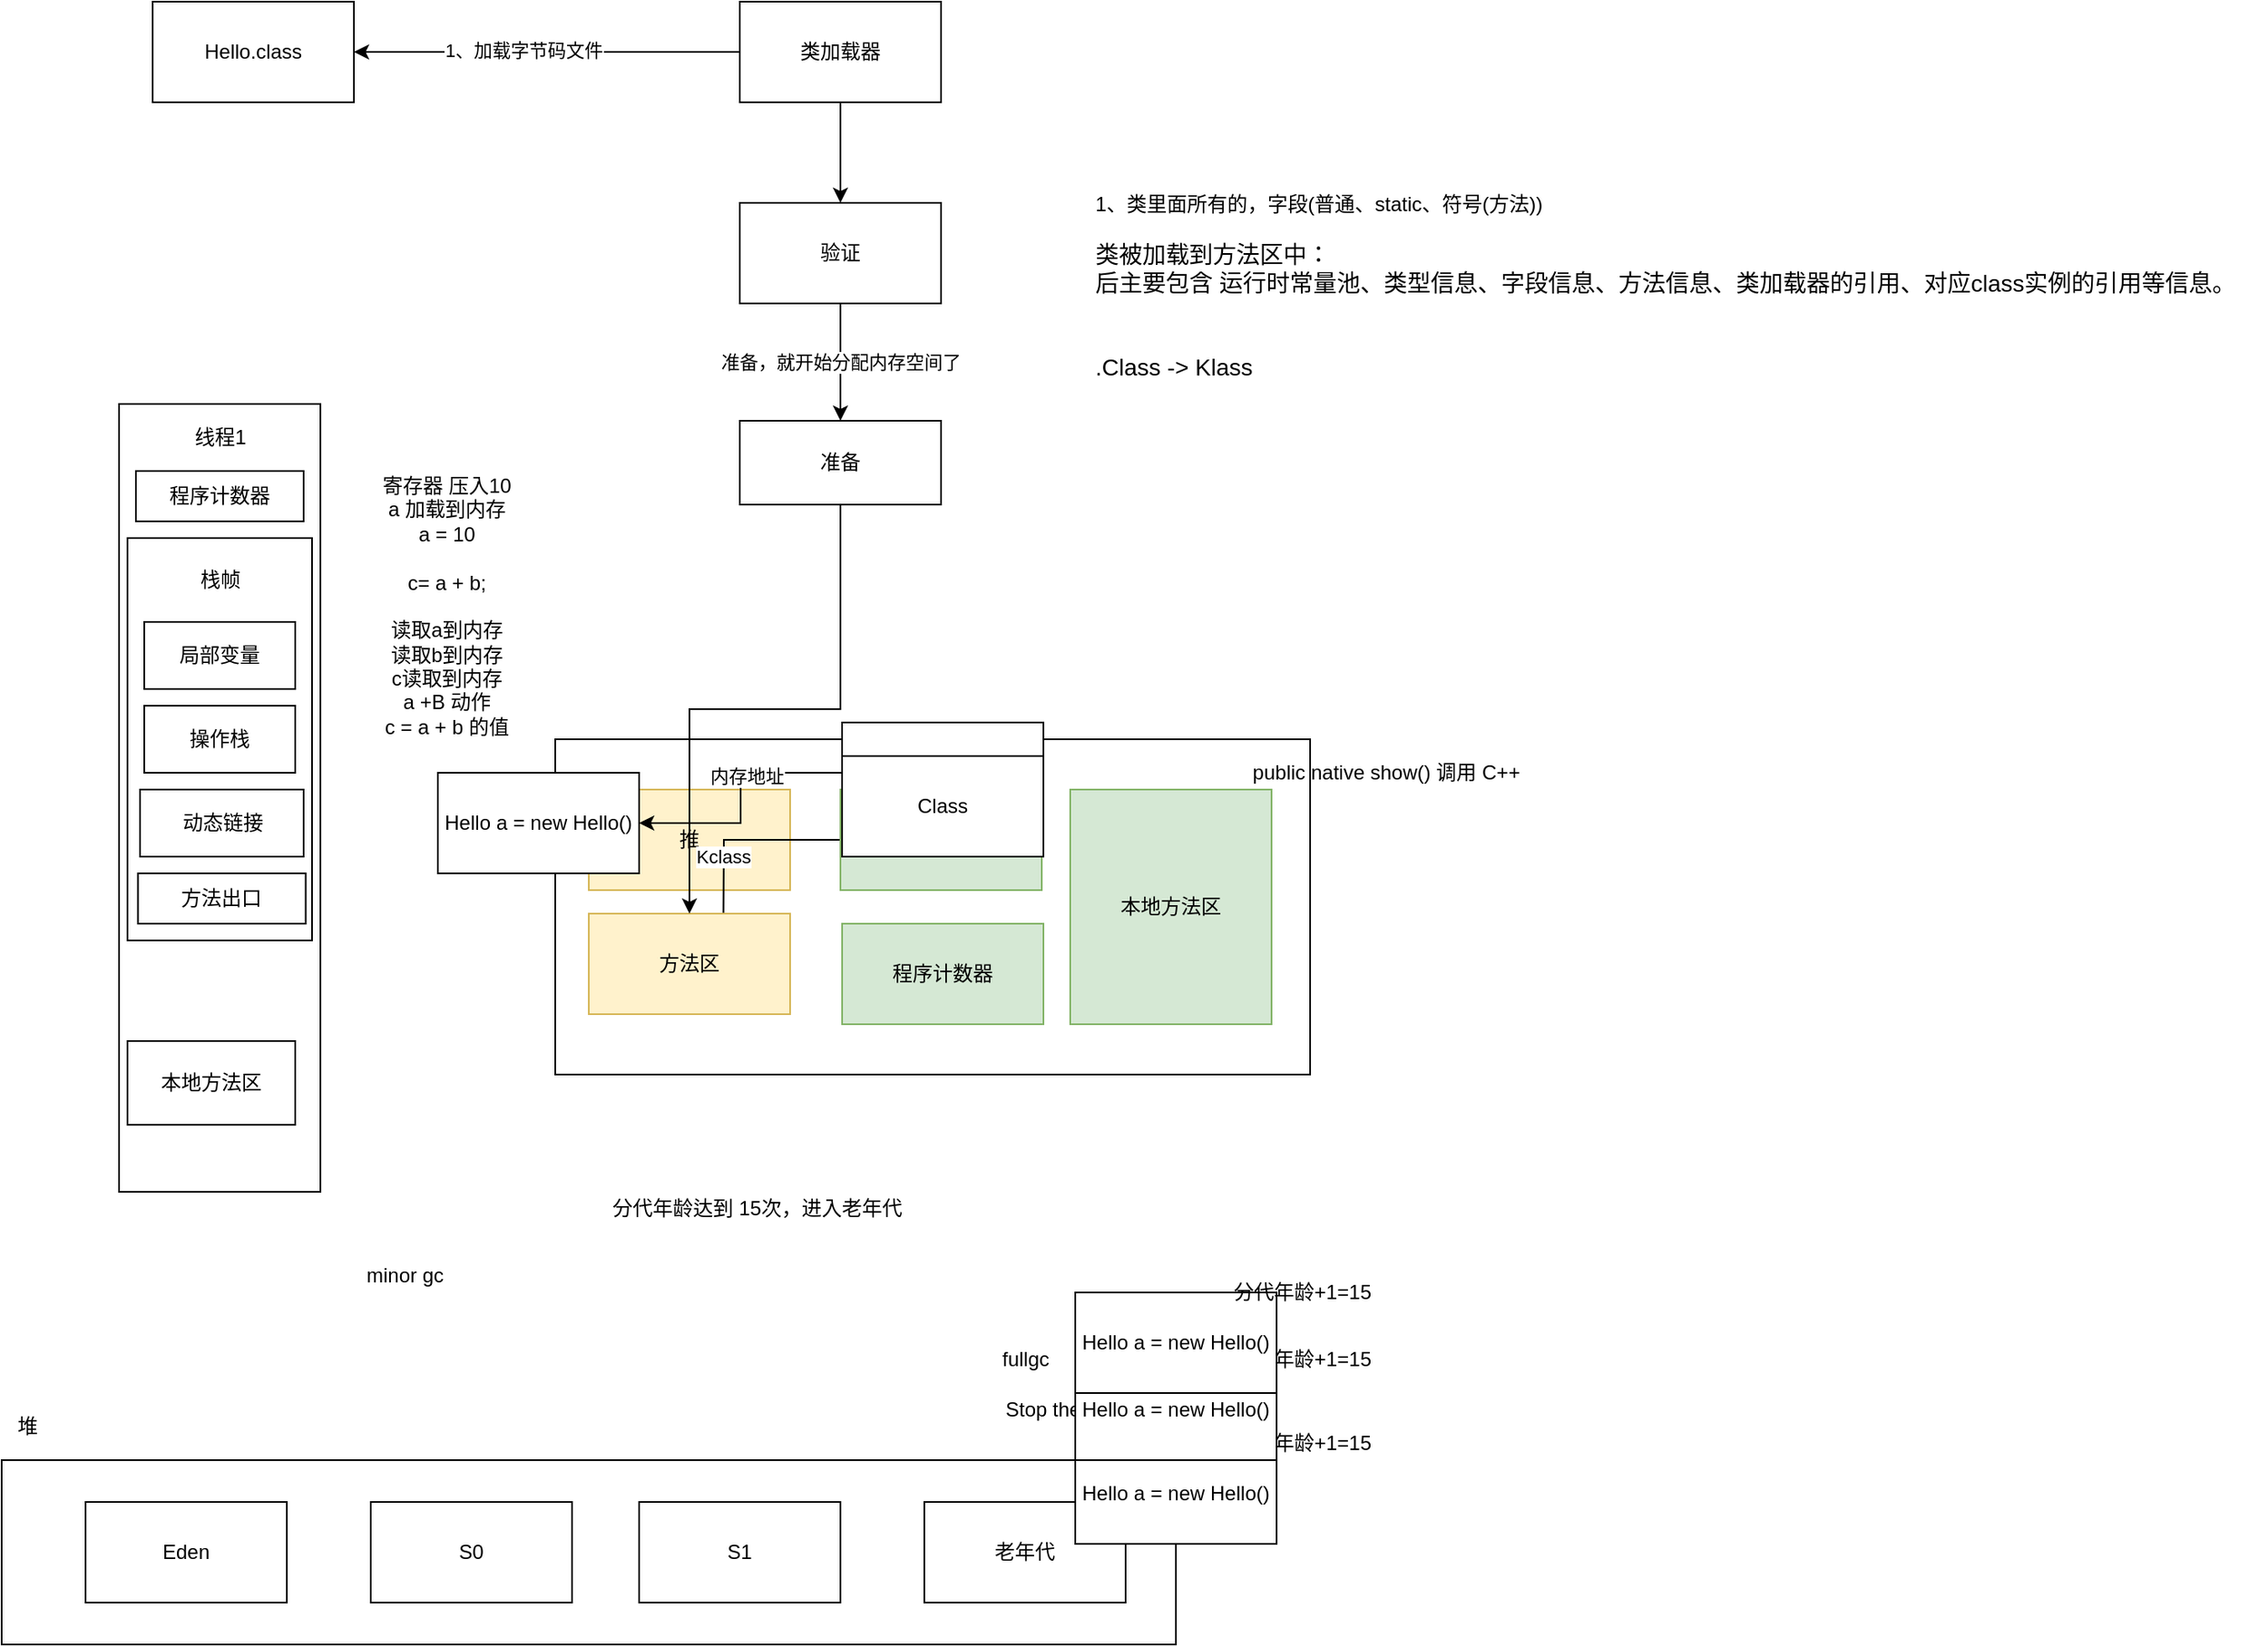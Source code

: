 <mxfile version="14.5.3" type="github">
  <diagram id="bEX31efKxSJHf-s3sODm" name="第 1 页">
    <mxGraphModel dx="1127" dy="771" grid="1" gridSize="10" guides="1" tooltips="1" connect="1" arrows="1" fold="1" page="1" pageScale="1" pageWidth="827" pageHeight="1169" math="0" shadow="0">
      <root>
        <mxCell id="0" />
        <mxCell id="1" parent="0" />
        <mxCell id="VjYMC8rWytREGVeJ94fa-9" value="Hello.class" style="whiteSpace=wrap;html=1;" vertex="1" parent="1">
          <mxGeometry x="210" y="20" width="120" height="60" as="geometry" />
        </mxCell>
        <mxCell id="VjYMC8rWytREGVeJ94fa-11" style="edgeStyle=orthogonalEdgeStyle;rounded=0;orthogonalLoop=1;jettySize=auto;html=1;entryX=1;entryY=0.5;entryDx=0;entryDy=0;" edge="1" parent="1" source="VjYMC8rWytREGVeJ94fa-10" target="VjYMC8rWytREGVeJ94fa-9">
          <mxGeometry relative="1" as="geometry" />
        </mxCell>
        <mxCell id="VjYMC8rWytREGVeJ94fa-12" value="1、加载字节码文件" style="edgeLabel;html=1;align=center;verticalAlign=middle;resizable=0;points=[];" vertex="1" connectable="0" parent="VjYMC8rWytREGVeJ94fa-11">
          <mxGeometry x="0.127" y="-1" relative="1" as="geometry">
            <mxPoint as="offset" />
          </mxGeometry>
        </mxCell>
        <mxCell id="VjYMC8rWytREGVeJ94fa-17" value="" style="edgeStyle=orthogonalEdgeStyle;rounded=0;orthogonalLoop=1;jettySize=auto;html=1;" edge="1" parent="1" source="VjYMC8rWytREGVeJ94fa-10" target="VjYMC8rWytREGVeJ94fa-14">
          <mxGeometry relative="1" as="geometry" />
        </mxCell>
        <mxCell id="VjYMC8rWytREGVeJ94fa-10" value="类加载器" style="whiteSpace=wrap;html=1;" vertex="1" parent="1">
          <mxGeometry x="560" y="20" width="120" height="60" as="geometry" />
        </mxCell>
        <mxCell id="VjYMC8rWytREGVeJ94fa-20" value="准备，就开始分配内存空间了" style="edgeStyle=orthogonalEdgeStyle;rounded=0;orthogonalLoop=1;jettySize=auto;html=1;exitX=0.5;exitY=1;exitDx=0;exitDy=0;entryX=0.5;entryY=0;entryDx=0;entryDy=0;" edge="1" parent="1" source="VjYMC8rWytREGVeJ94fa-14" target="VjYMC8rWytREGVeJ94fa-19">
          <mxGeometry relative="1" as="geometry" />
        </mxCell>
        <mxCell id="VjYMC8rWytREGVeJ94fa-14" value="验证" style="whiteSpace=wrap;html=1;" vertex="1" parent="1">
          <mxGeometry x="560" y="140" width="120" height="60" as="geometry" />
        </mxCell>
        <mxCell id="VjYMC8rWytREGVeJ94fa-16" value="" style="group" vertex="1" connectable="0" parent="1">
          <mxGeometry x="450" y="460" width="450" height="200" as="geometry" />
        </mxCell>
        <mxCell id="VjYMC8rWytREGVeJ94fa-2" value="" style="rounded=0;whiteSpace=wrap;html=1;" vertex="1" parent="VjYMC8rWytREGVeJ94fa-16">
          <mxGeometry width="450" height="200" as="geometry" />
        </mxCell>
        <mxCell id="VjYMC8rWytREGVeJ94fa-4" value="推" style="rounded=0;whiteSpace=wrap;html=1;fillColor=#fff2cc;strokeColor=#d6b656;" vertex="1" parent="VjYMC8rWytREGVeJ94fa-16">
          <mxGeometry x="20" y="30" width="120" height="60" as="geometry" />
        </mxCell>
        <mxCell id="VjYMC8rWytREGVeJ94fa-51" value="Kclass" style="edgeStyle=orthogonalEdgeStyle;rounded=0;orthogonalLoop=1;jettySize=auto;html=1;" edge="1" parent="VjYMC8rWytREGVeJ94fa-16" source="VjYMC8rWytREGVeJ94fa-5">
          <mxGeometry relative="1" as="geometry">
            <mxPoint x="100" y="150" as="targetPoint" />
          </mxGeometry>
        </mxCell>
        <mxCell id="VjYMC8rWytREGVeJ94fa-5" value="栈" style="rounded=0;whiteSpace=wrap;html=1;fillColor=#d5e8d4;strokeColor=#82b366;" vertex="1" parent="VjYMC8rWytREGVeJ94fa-16">
          <mxGeometry x="170" y="30" width="120" height="60" as="geometry" />
        </mxCell>
        <mxCell id="VjYMC8rWytREGVeJ94fa-6" value="方法区" style="rounded=0;whiteSpace=wrap;html=1;fillColor=#fff2cc;strokeColor=#d6b656;" vertex="1" parent="VjYMC8rWytREGVeJ94fa-16">
          <mxGeometry x="20" y="104" width="120" height="60" as="geometry" />
        </mxCell>
        <mxCell id="VjYMC8rWytREGVeJ94fa-7" value="本地方法区" style="rounded=0;whiteSpace=wrap;html=1;fillColor=#d5e8d4;strokeColor=#82b366;" vertex="1" parent="VjYMC8rWytREGVeJ94fa-16">
          <mxGeometry x="307" y="30" width="120" height="140" as="geometry" />
        </mxCell>
        <mxCell id="VjYMC8rWytREGVeJ94fa-8" value="程序计数器" style="rounded=0;whiteSpace=wrap;html=1;fillColor=#d5e8d4;strokeColor=#82b366;" vertex="1" parent="VjYMC8rWytREGVeJ94fa-16">
          <mxGeometry x="171" y="110" width="120" height="60" as="geometry" />
        </mxCell>
        <mxCell id="VjYMC8rWytREGVeJ94fa-26" value="a" style="whiteSpace=wrap;html=1;" vertex="1" parent="VjYMC8rWytREGVeJ94fa-16">
          <mxGeometry x="171" y="-10" width="120" height="60" as="geometry" />
        </mxCell>
        <mxCell id="VjYMC8rWytREGVeJ94fa-50" value="Class" style="rounded=0;whiteSpace=wrap;html=1;" vertex="1" parent="VjYMC8rWytREGVeJ94fa-16">
          <mxGeometry x="171" y="10" width="120" height="60" as="geometry" />
        </mxCell>
        <mxCell id="VjYMC8rWytREGVeJ94fa-23" style="edgeStyle=orthogonalEdgeStyle;rounded=0;orthogonalLoop=1;jettySize=auto;html=1;" edge="1" parent="1" source="VjYMC8rWytREGVeJ94fa-19" target="VjYMC8rWytREGVeJ94fa-6">
          <mxGeometry relative="1" as="geometry" />
        </mxCell>
        <mxCell id="VjYMC8rWytREGVeJ94fa-19" value="准备" style="rounded=0;whiteSpace=wrap;html=1;" vertex="1" parent="1">
          <mxGeometry x="560" y="270" width="120" height="50" as="geometry" />
        </mxCell>
        <mxCell id="VjYMC8rWytREGVeJ94fa-21" value="&lt;span style=&quot;background-color: rgb(255 , 255 , 255)&quot;&gt;1、类里面所有的，字段(普通、static、符号(方法))&lt;br&gt;&lt;br&gt;&lt;span style=&quot;font-size: 14px&quot;&gt;类被加载到方法区中：&lt;br&gt;&lt;div&gt;后主要包含 运行时常量池、类型信息、字段信息、方法信息、类加载器的引用、对应class实例的引用等信息。&lt;/div&gt;&lt;div&gt;&lt;br&gt;&lt;/div&gt;&lt;div&gt;&lt;br&gt;&lt;/div&gt;&lt;div&gt;.Class -&amp;gt; Klass&amp;nbsp;&lt;/div&gt;&lt;/span&gt;&lt;/span&gt;" style="text;html=1;align=left;verticalAlign=middle;resizable=0;points=[];autosize=1;" vertex="1" parent="1">
          <mxGeometry x="770" y="140" width="700" height="100" as="geometry" />
        </mxCell>
        <mxCell id="VjYMC8rWytREGVeJ94fa-30" value="public native show() 调用 C++" style="text;html=1;align=center;verticalAlign=middle;resizable=0;points=[];autosize=1;" vertex="1" parent="1">
          <mxGeometry x="860" y="470" width="170" height="20" as="geometry" />
        </mxCell>
        <mxCell id="VjYMC8rWytREGVeJ94fa-31" value="" style="rounded=0;whiteSpace=wrap;html=1;" vertex="1" parent="1">
          <mxGeometry x="190" y="260" width="120" height="470" as="geometry" />
        </mxCell>
        <mxCell id="VjYMC8rWytREGVeJ94fa-27" value="Hello a = new Hello()" style="whiteSpace=wrap;html=1;" vertex="1" parent="1">
          <mxGeometry x="380" y="480" width="120" height="60" as="geometry" />
        </mxCell>
        <mxCell id="VjYMC8rWytREGVeJ94fa-28" style="edgeStyle=orthogonalEdgeStyle;rounded=0;orthogonalLoop=1;jettySize=auto;html=1;" edge="1" parent="1" source="VjYMC8rWytREGVeJ94fa-26" target="VjYMC8rWytREGVeJ94fa-27">
          <mxGeometry relative="1" as="geometry" />
        </mxCell>
        <mxCell id="VjYMC8rWytREGVeJ94fa-29" value="内存地址" style="edgeLabel;html=1;align=center;verticalAlign=middle;resizable=0;points=[];" vertex="1" connectable="0" parent="VjYMC8rWytREGVeJ94fa-28">
          <mxGeometry x="-0.175" y="3" relative="1" as="geometry">
            <mxPoint as="offset" />
          </mxGeometry>
        </mxCell>
        <mxCell id="VjYMC8rWytREGVeJ94fa-32" value="" style="whiteSpace=wrap;html=1;" vertex="1" parent="1">
          <mxGeometry x="195" y="340" width="110" height="240" as="geometry" />
        </mxCell>
        <mxCell id="VjYMC8rWytREGVeJ94fa-33" value="线程1" style="text;html=1;align=center;verticalAlign=middle;resizable=0;points=[];autosize=1;" vertex="1" parent="1">
          <mxGeometry x="225" y="270" width="50" height="20" as="geometry" />
        </mxCell>
        <mxCell id="VjYMC8rWytREGVeJ94fa-34" value="栈帧" style="text;html=1;align=center;verticalAlign=middle;resizable=0;points=[];autosize=1;" vertex="1" parent="1">
          <mxGeometry x="230" y="355" width="40" height="20" as="geometry" />
        </mxCell>
        <mxCell id="VjYMC8rWytREGVeJ94fa-40" value="本地方法区" style="rounded=0;whiteSpace=wrap;html=1;" vertex="1" parent="1">
          <mxGeometry x="195" y="640" width="100" height="50" as="geometry" />
        </mxCell>
        <mxCell id="VjYMC8rWytREGVeJ94fa-41" value="程序计数器" style="rounded=0;whiteSpace=wrap;html=1;" vertex="1" parent="1">
          <mxGeometry x="200" y="300" width="100" height="30" as="geometry" />
        </mxCell>
        <mxCell id="VjYMC8rWytREGVeJ94fa-43" value="方法出口" style="rounded=0;whiteSpace=wrap;html=1;" vertex="1" parent="1">
          <mxGeometry x="201.25" y="540" width="100" height="30" as="geometry" />
        </mxCell>
        <mxCell id="VjYMC8rWytREGVeJ94fa-44" value="局部变量" style="rounded=0;whiteSpace=wrap;html=1;" vertex="1" parent="1">
          <mxGeometry x="205" y="390" width="90" height="40" as="geometry" />
        </mxCell>
        <mxCell id="VjYMC8rWytREGVeJ94fa-45" value="动态链接" style="rounded=0;whiteSpace=wrap;html=1;" vertex="1" parent="1">
          <mxGeometry x="202.5" y="490" width="97.5" height="40" as="geometry" />
        </mxCell>
        <mxCell id="VjYMC8rWytREGVeJ94fa-46" value="操作栈" style="rounded=0;whiteSpace=wrap;html=1;" vertex="1" parent="1">
          <mxGeometry x="205" y="440" width="90" height="40" as="geometry" />
        </mxCell>
        <mxCell id="VjYMC8rWytREGVeJ94fa-48" value="寄存器 压入10&lt;br&gt;a 加载到内存&lt;br&gt;a = 10&lt;br&gt;&lt;br&gt;c= a + b;&lt;br&gt;&lt;br&gt;读取a到内存&lt;br&gt;读取b到内存&lt;br&gt;c读取到内存&lt;br&gt;a +B 动作&lt;br&gt;c = a + b 的值&lt;br&gt;&lt;br&gt;&lt;br&gt;" style="text;html=1;align=center;verticalAlign=middle;resizable=0;points=[];autosize=1;" vertex="1" parent="1">
          <mxGeometry x="340" y="300" width="90" height="190" as="geometry" />
        </mxCell>
        <mxCell id="VjYMC8rWytREGVeJ94fa-52" value="" style="rounded=0;whiteSpace=wrap;html=1;" vertex="1" parent="1">
          <mxGeometry x="120" y="890" width="700" height="110" as="geometry" />
        </mxCell>
        <mxCell id="VjYMC8rWytREGVeJ94fa-53" value="堆" style="text;html=1;align=center;verticalAlign=middle;resizable=0;points=[];autosize=1;" vertex="1" parent="1">
          <mxGeometry x="120" y="860" width="30" height="20" as="geometry" />
        </mxCell>
        <mxCell id="VjYMC8rWytREGVeJ94fa-54" value="Eden" style="whiteSpace=wrap;html=1;" vertex="1" parent="1">
          <mxGeometry x="170" y="915" width="120" height="60" as="geometry" />
        </mxCell>
        <mxCell id="VjYMC8rWytREGVeJ94fa-56" value="S0" style="whiteSpace=wrap;html=1;" vertex="1" parent="1">
          <mxGeometry x="340" y="915" width="120" height="60" as="geometry" />
        </mxCell>
        <mxCell id="VjYMC8rWytREGVeJ94fa-57" value="S1" style="whiteSpace=wrap;html=1;" vertex="1" parent="1">
          <mxGeometry x="500" y="915" width="120" height="60" as="geometry" />
        </mxCell>
        <mxCell id="VjYMC8rWytREGVeJ94fa-59" value="老年代" style="whiteSpace=wrap;html=1;" vertex="1" parent="1">
          <mxGeometry x="670" y="915" width="120" height="60" as="geometry" />
        </mxCell>
        <mxCell id="VjYMC8rWytREGVeJ94fa-62" value="minor gc" style="text;html=1;align=center;verticalAlign=middle;resizable=0;points=[];autosize=1;" vertex="1" parent="1">
          <mxGeometry x="330" y="770" width="60" height="20" as="geometry" />
        </mxCell>
        <mxCell id="VjYMC8rWytREGVeJ94fa-63" value="fullgc" style="text;html=1;align=center;verticalAlign=middle;resizable=0;points=[];autosize=1;" vertex="1" parent="1">
          <mxGeometry x="710" y="820" width="40" height="20" as="geometry" />
        </mxCell>
        <mxCell id="VjYMC8rWytREGVeJ94fa-64" value="Stop the word" style="text;html=1;align=center;verticalAlign=middle;resizable=0;points=[];autosize=1;" vertex="1" parent="1">
          <mxGeometry x="710" y="850" width="90" height="20" as="geometry" />
        </mxCell>
        <mxCell id="VjYMC8rWytREGVeJ94fa-67" value="" style="group" vertex="1" connectable="0" parent="1">
          <mxGeometry x="760" y="870" width="185" height="70" as="geometry" />
        </mxCell>
        <mxCell id="VjYMC8rWytREGVeJ94fa-65" value="Hello a = new Hello()" style="whiteSpace=wrap;html=1;" vertex="1" parent="VjYMC8rWytREGVeJ94fa-67">
          <mxGeometry y="10" width="120" height="60" as="geometry" />
        </mxCell>
        <mxCell id="VjYMC8rWytREGVeJ94fa-66" value="分代年龄+1=15" style="text;html=1;align=center;verticalAlign=middle;resizable=0;points=[];autosize=1;" vertex="1" parent="VjYMC8rWytREGVeJ94fa-67">
          <mxGeometry x="85" width="100" height="20" as="geometry" />
        </mxCell>
        <mxCell id="VjYMC8rWytREGVeJ94fa-68" value="" style="group" vertex="1" connectable="0" parent="1">
          <mxGeometry x="760" y="820" width="185" height="70" as="geometry" />
        </mxCell>
        <mxCell id="VjYMC8rWytREGVeJ94fa-69" value="Hello a = new Hello()" style="whiteSpace=wrap;html=1;" vertex="1" parent="VjYMC8rWytREGVeJ94fa-68">
          <mxGeometry y="10" width="120" height="60" as="geometry" />
        </mxCell>
        <mxCell id="VjYMC8rWytREGVeJ94fa-70" value="分代年龄+1=15" style="text;html=1;align=center;verticalAlign=middle;resizable=0;points=[];autosize=1;" vertex="1" parent="VjYMC8rWytREGVeJ94fa-68">
          <mxGeometry x="85" width="100" height="20" as="geometry" />
        </mxCell>
        <mxCell id="VjYMC8rWytREGVeJ94fa-71" value="" style="group" vertex="1" connectable="0" parent="1">
          <mxGeometry x="760" y="780" width="185" height="70" as="geometry" />
        </mxCell>
        <mxCell id="VjYMC8rWytREGVeJ94fa-72" value="Hello a = new Hello()" style="whiteSpace=wrap;html=1;" vertex="1" parent="VjYMC8rWytREGVeJ94fa-71">
          <mxGeometry y="10" width="120" height="60" as="geometry" />
        </mxCell>
        <mxCell id="VjYMC8rWytREGVeJ94fa-73" value="分代年龄+1=15" style="text;html=1;align=center;verticalAlign=middle;resizable=0;points=[];autosize=1;" vertex="1" parent="VjYMC8rWytREGVeJ94fa-71">
          <mxGeometry x="85" width="100" height="20" as="geometry" />
        </mxCell>
        <mxCell id="VjYMC8rWytREGVeJ94fa-74" value="分代年龄达到 15次，进入老年代" style="text;html=1;align=center;verticalAlign=middle;resizable=0;points=[];autosize=1;" vertex="1" parent="1">
          <mxGeometry x="475" y="730" width="190" height="20" as="geometry" />
        </mxCell>
      </root>
    </mxGraphModel>
  </diagram>
</mxfile>

